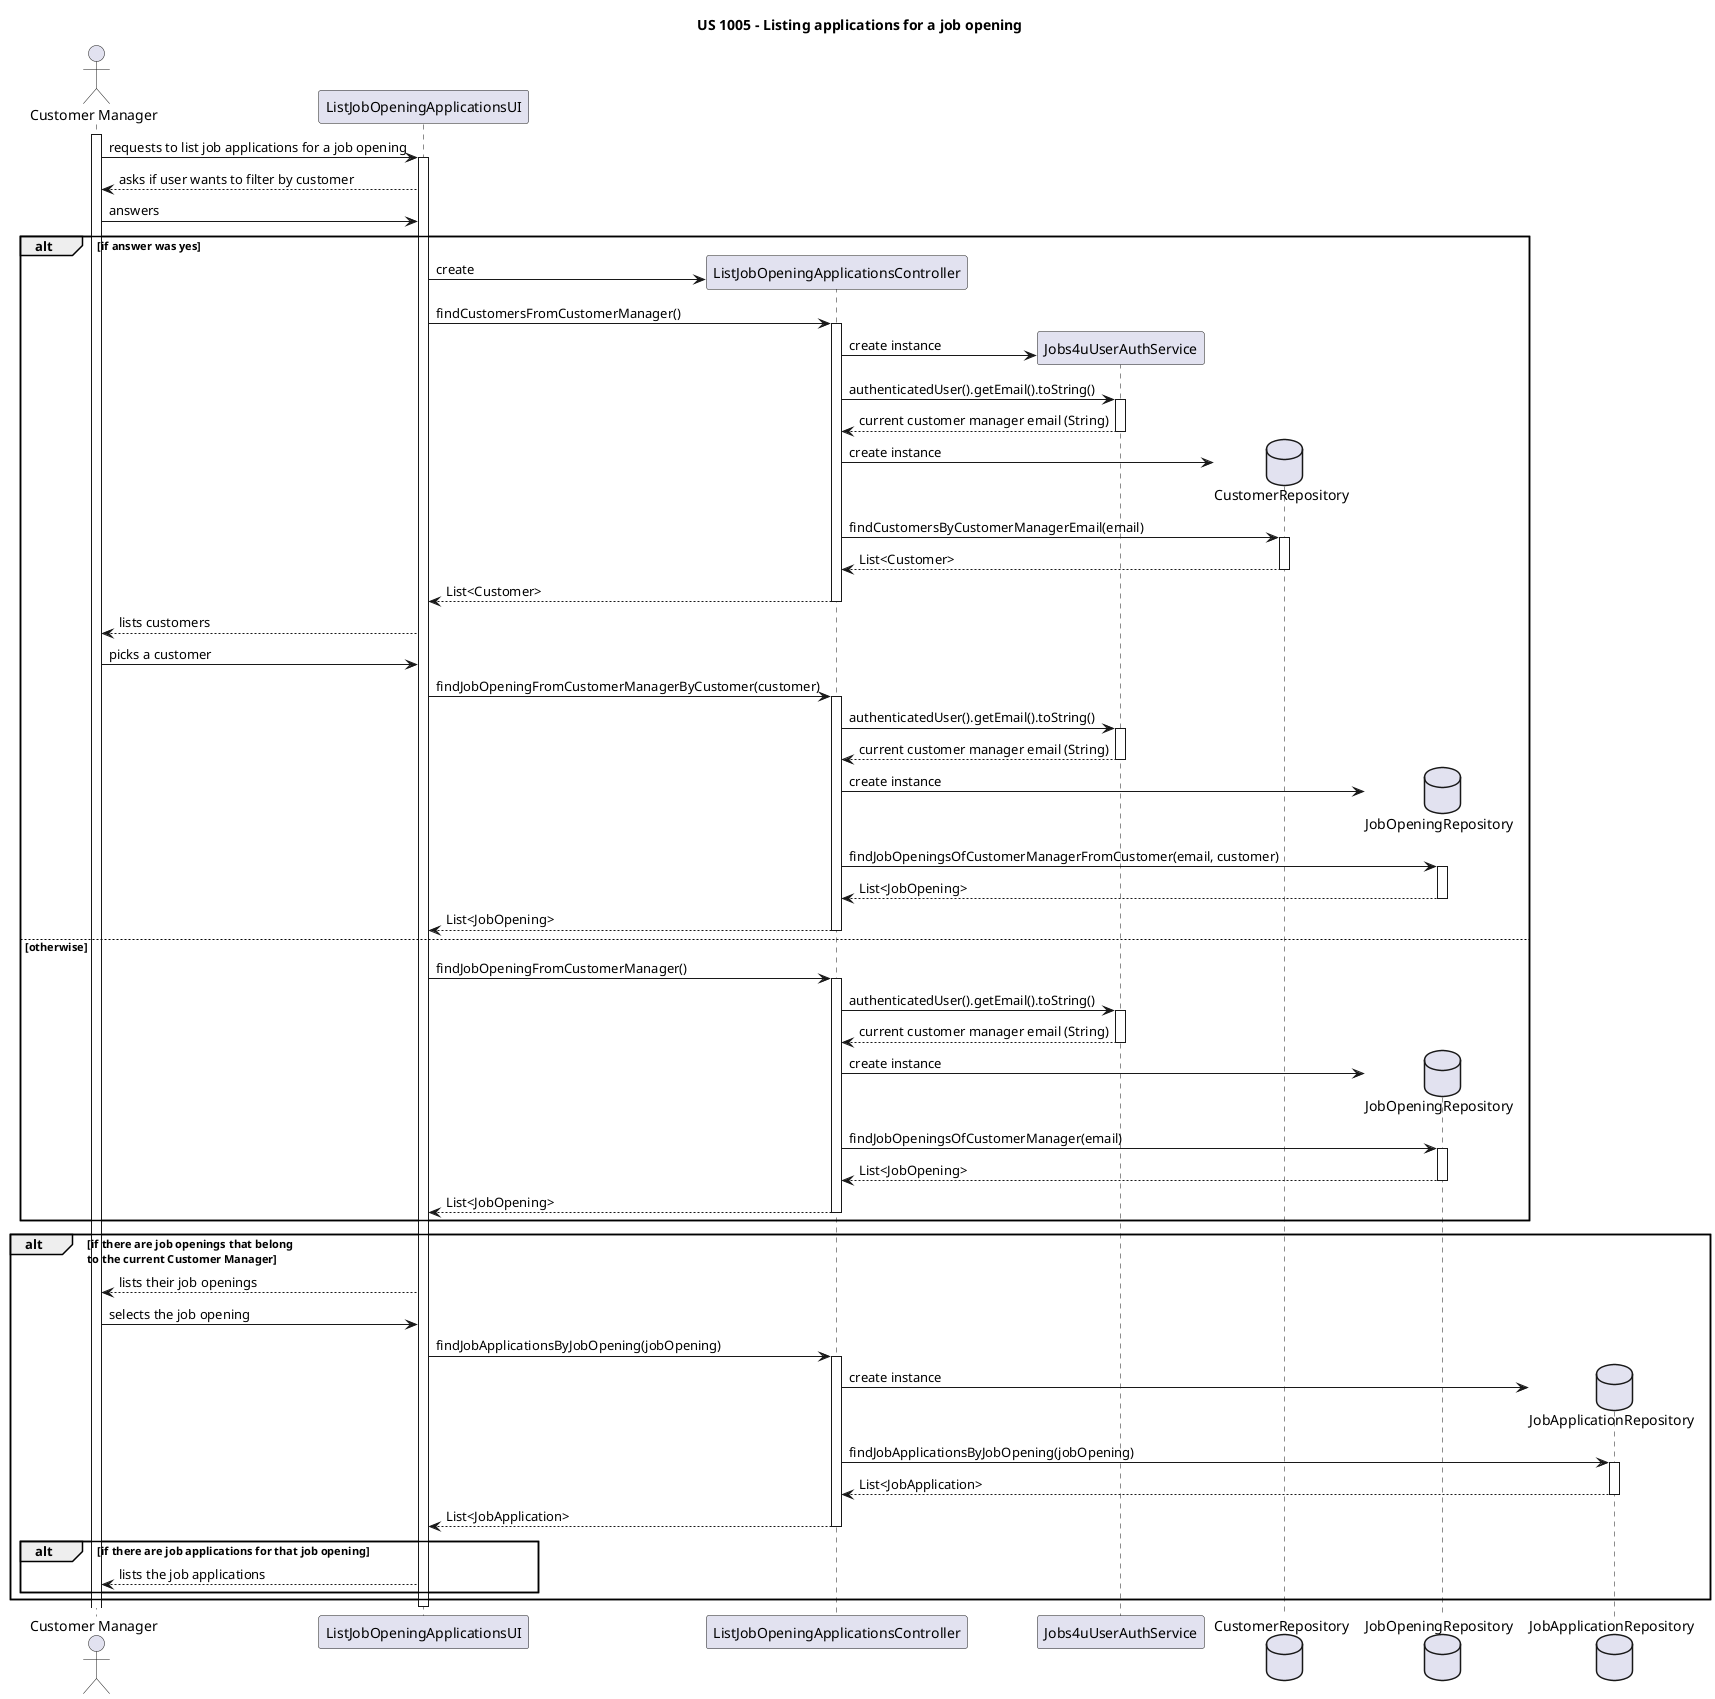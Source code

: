 @startuml
actor "Customer Manager" as User
participant ListJobOpeningApplicationsUI as UI
participant ListJobOpeningApplicationsController as CTRL
participant Jobs4uUserAuthService as Service
database CustomerRepository as CustomerRepository
database JobOpeningRepository as JobOpeningRepository
database JobApplicationRepository as ApplicationRepository

title US 1005 - Listing applications for a job opening

activate User

User -> UI : requests to list job applications for a job opening

activate UI

UI --> User : asks if user wants to filter by customer

User -> UI : answers

alt if answer was yes

UI -> CTRL**: create
UI -> CTRL: findCustomersFromCustomerManager()
activate CTRL

CTRL -> Service** : create instance

CTRL -> Service : authenticatedUser().getEmail().toString()
activate Service
Service --> CTRL : current customer manager email (String)
deactivate Service

CTRL -> CustomerRepository**: create instance
CTRL -> CustomerRepository: findCustomersByCustomerManagerEmail(email)
activate CustomerRepository
CustomerRepository --> CTRL : List<Customer>
deactivate CustomerRepository
CTRL --> UI : List<Customer>
deactivate CTRL

UI --> User : lists customers

User -> UI : picks a customer

UI -> CTRL: findJobOpeningFromCustomerManagerByCustomer(customer)
activate CTRL

CTRL -> Service : authenticatedUser().getEmail().toString()
activate Service
Service --> CTRL : current customer manager email (String)
deactivate Service

CTRL -> JobOpeningRepository** : create instance

CTRL -> JobOpeningRepository : findJobOpeningsOfCustomerManagerFromCustomer(email, customer)
activate JobOpeningRepository


JobOpeningRepository --> CTRL : List<JobOpening>
deactivate JobOpeningRepository

CTRL --> UI : List<JobOpening>
deactivate CTRL

else otherwise

UI -> CTRL: findJobOpeningFromCustomerManager()
activate CTRL

CTRL -> Service : authenticatedUser().getEmail().toString()
activate Service
Service --> CTRL : current customer manager email (String)
deactivate Service

CTRL -> JobOpeningRepository** : create instance

CTRL -> JobOpeningRepository : findJobOpeningsOfCustomerManager(email)
activate JobOpeningRepository


JobOpeningRepository --> CTRL : List<JobOpening>
deactivate JobOpeningRepository

CTRL --> UI : List<JobOpening>
deactivate CTRL

end if

alt if there are job openings that belong\nto the current Customer Manager

UI --> User : lists their job openings

User -> UI : selects the job opening

UI -> CTRL: findJobApplicationsByJobOpening(jobOpening)
activate CTRL

CTRL -> ApplicationRepository** : create instance

CTRL -> ApplicationRepository : findJobApplicationsByJobOpening(jobOpening)
activate ApplicationRepository

ApplicationRepository --> CTRL : List<JobApplication>
deactivate ApplicationRepository

CTRL --> UI : List<JobApplication>
deactivate CTRL

alt if there are job applications for that job opening

UI --> User : lists the job applications

end alt

end alt

deactivate UI

@enduml